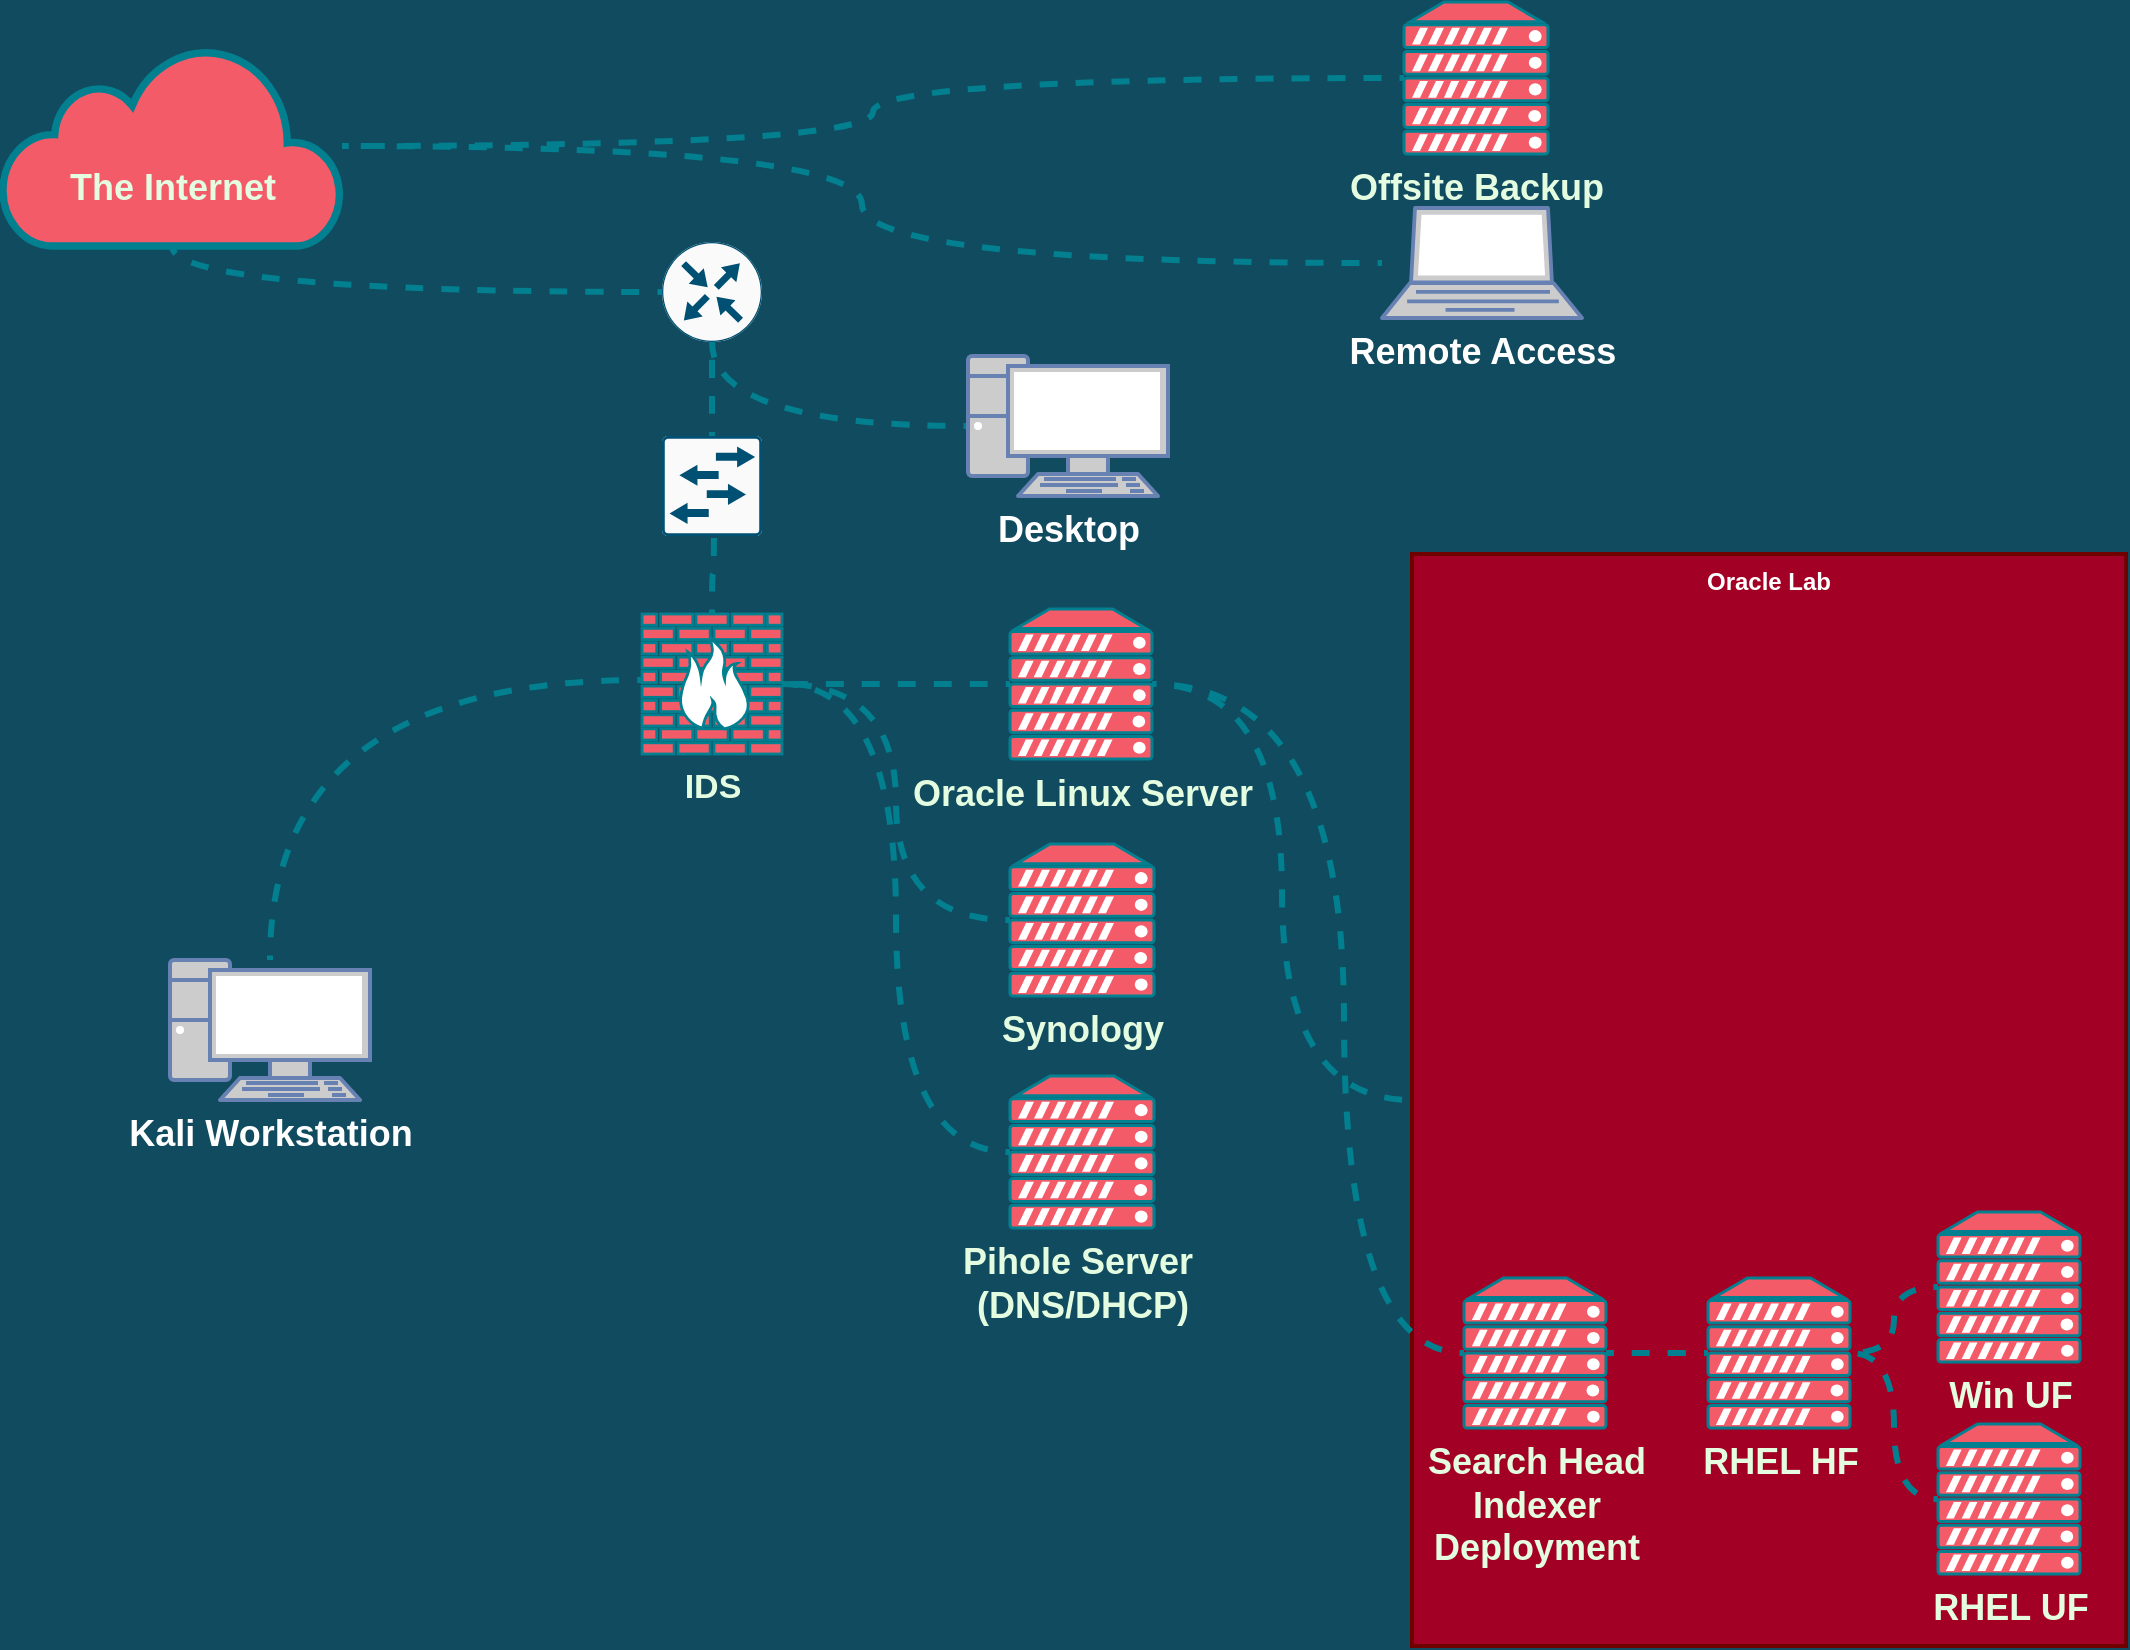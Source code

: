 <mxfile version="27.1.6" pages="2">
  <diagram name="Copy of Official Network Diagram" id="UNX4E4fCW2ydKo8LPBVO">
    <mxGraphModel dx="2066" dy="1103" grid="0" gridSize="10" guides="1" tooltips="1" connect="1" arrows="1" fold="1" page="1" pageScale="1" pageWidth="1100" pageHeight="850" background="#114B5F" math="0" shadow="0">
      <root>
        <mxCell id="yIvrM-6qsToyOGI91k3--0" />
        <mxCell id="yIvrM-6qsToyOGI91k3--1" parent="yIvrM-6qsToyOGI91k3--0" />
        <mxCell id="yIvrM-6qsToyOGI91k3--2" style="edgeStyle=orthogonalEdgeStyle;rounded=1;orthogonalLoop=1;jettySize=auto;html=1;strokeColor=none;strokeWidth=3;labelBackgroundColor=#114B5F;fontColor=#E4FDE1;" parent="yIvrM-6qsToyOGI91k3--1" source="yIvrM-6qsToyOGI91k3--17" edge="1">
          <mxGeometry relative="1" as="geometry">
            <mxPoint x="137" y="171" as="sourcePoint" />
            <mxPoint x="651" y="307" as="targetPoint" />
          </mxGeometry>
        </mxCell>
        <mxCell id="yIvrM-6qsToyOGI91k3--3" value="" style="edgeStyle=orthogonalEdgeStyle;rounded=1;orthogonalLoop=1;jettySize=auto;html=1;strokeColor=none;strokeWidth=3;labelBackgroundColor=#114B5F;fontColor=#E4FDE1;" parent="yIvrM-6qsToyOGI91k3--1" target="yIvrM-6qsToyOGI91k3--4" edge="1">
          <mxGeometry relative="1" as="geometry">
            <mxPoint x="137" y="171" as="sourcePoint" />
            <mxPoint x="651" y="307" as="targetPoint" />
          </mxGeometry>
        </mxCell>
        <mxCell id="yIvrM-6qsToyOGI91k3--4" value="&lt;h2&gt;&lt;b&gt;&lt;br&gt;&lt;br&gt;The Internet&lt;/b&gt;&lt;/h2&gt;" style="html=1;outlineConnect=0;fillColor=#F45B69;strokeColor=#028090;gradientDirection=north;strokeWidth=2;shape=mxgraph.networks.cloud;fontColor=#E4FDE1;" parent="yIvrM-6qsToyOGI91k3--1" vertex="1">
          <mxGeometry x="26" y="39" width="170" height="100" as="geometry" />
        </mxCell>
        <mxCell id="yIvrM-6qsToyOGI91k3--5" style="edgeStyle=orthogonalEdgeStyle;shape=connector;curved=1;rounded=1;comic=0;orthogonalLoop=1;jettySize=auto;html=1;dashed=1;strokeColor=#028090;strokeWidth=3;align=center;verticalAlign=middle;fontFamily=Helvetica;fontSize=11;fontColor=#E4FDE1;labelBackgroundColor=#114B5F;endArrow=none;endFill=0;flowAnimation=1;fillColor=#F45B69;" parent="yIvrM-6qsToyOGI91k3--1" source="yIvrM-6qsToyOGI91k3--6" target="yIvrM-6qsToyOGI91k3--4" edge="1">
          <mxGeometry relative="1" as="geometry" />
        </mxCell>
        <mxCell id="yIvrM-6qsToyOGI91k3--6" value="&lt;font color=&quot;#ffffff&quot; style=&quot;font-size: 18px;&quot;&gt;&lt;b&gt;Remote Access&lt;/b&gt;&lt;/font&gt;" style="fontColor=#0066CC;verticalAlign=top;verticalLabelPosition=bottom;labelPosition=center;align=center;html=1;outlineConnect=0;fillColor=#CCCCCC;strokeColor=#6881B3;gradientColor=none;gradientDirection=north;strokeWidth=2;shape=mxgraph.networks.laptop;fontFamily=Helvetica;fontSize=11;" parent="yIvrM-6qsToyOGI91k3--1" vertex="1">
          <mxGeometry x="716" y="120" width="100" height="55" as="geometry" />
        </mxCell>
        <mxCell id="yIvrM-6qsToyOGI91k3--7" style="edgeStyle=orthogonalEdgeStyle;shape=connector;curved=1;rounded=1;comic=0;orthogonalLoop=1;jettySize=auto;html=1;dashed=1;strokeColor=#028090;strokeWidth=3;align=center;verticalAlign=middle;fontFamily=Helvetica;fontSize=11;fontColor=#E4FDE1;labelBackgroundColor=#114B5F;endArrow=none;endFill=0;flowAnimation=1;fillColor=#F45B69;" parent="yIvrM-6qsToyOGI91k3--1" source="yIvrM-6qsToyOGI91k3--34" target="yIvrM-6qsToyOGI91k3--11" edge="1">
          <mxGeometry relative="1" as="geometry" />
        </mxCell>
        <mxCell id="yIvrM-6qsToyOGI91k3--8" value="&lt;font style=&quot;font-size: 18px&quot;&gt;&lt;b&gt;Synology&lt;/b&gt;&lt;/font&gt;" style="fontColor=#E4FDE1;verticalAlign=top;verticalLabelPosition=bottom;labelPosition=center;align=center;html=1;outlineConnect=0;fillColor=#F45B69;strokeColor=#028090;gradientDirection=north;strokeWidth=2;shape=mxgraph.networks.server;" parent="yIvrM-6qsToyOGI91k3--1" vertex="1">
          <mxGeometry x="530" y="438" width="72" height="76" as="geometry" />
        </mxCell>
        <mxCell id="yIvrM-6qsToyOGI91k3--9" value="&lt;font style=&quot;font-size: 18px&quot;&gt;&lt;b&gt;Pihole Server&amp;nbsp;&lt;br&gt;(DNS/DHCP)&lt;/b&gt;&lt;/font&gt;" style="fontColor=#E4FDE1;verticalAlign=top;verticalLabelPosition=bottom;labelPosition=center;align=center;html=1;outlineConnect=0;fillColor=#F45B69;strokeColor=#028090;gradientDirection=north;strokeWidth=2;shape=mxgraph.networks.server;" parent="yIvrM-6qsToyOGI91k3--1" vertex="1">
          <mxGeometry x="530" y="554" width="72" height="76" as="geometry" />
        </mxCell>
        <mxCell id="yIvrM-6qsToyOGI91k3--10" value="&lt;font style=&quot;font-size: 17px&quot;&gt;&lt;b&gt;IDS&lt;/b&gt;&lt;br&gt;&lt;/font&gt;" style="fontColor=#E4FDE1;verticalAlign=top;verticalLabelPosition=bottom;labelPosition=center;align=center;html=1;outlineConnect=0;fillColor=#F45B69;strokeColor=#028090;gradientDirection=north;strokeWidth=2;shape=mxgraph.networks.firewall;" parent="yIvrM-6qsToyOGI91k3--1" vertex="1">
          <mxGeometry x="346" y="323" width="70" height="70" as="geometry" />
        </mxCell>
        <mxCell id="yIvrM-6qsToyOGI91k3--11" value="" style="sketch=0;points=[[0.5,0,0],[1,0.5,0],[0.5,1,0],[0,0.5,0],[0.145,0.145,0],[0.856,0.145,0],[0.855,0.856,0],[0.145,0.855,0]];verticalLabelPosition=bottom;html=1;verticalAlign=top;aspect=fixed;align=center;pointerEvents=1;shape=mxgraph.cisco19.rect;prIcon=router;fillColor=#FAFAFA;strokeColor=#005073;fontFamily=Helvetica;fontSize=11;fontColor=#E4FDE1;labelBackgroundColor=#114B5F;" parent="yIvrM-6qsToyOGI91k3--1" vertex="1">
          <mxGeometry x="356" y="137" width="50" height="50" as="geometry" />
        </mxCell>
        <mxCell id="yIvrM-6qsToyOGI91k3--12" style="edgeStyle=orthogonalEdgeStyle;shape=connector;curved=1;rounded=1;comic=0;orthogonalLoop=1;jettySize=auto;html=1;entryX=0.5;entryY=1;entryDx=0;entryDy=0;entryPerimeter=0;dashed=1;strokeColor=#028090;strokeWidth=3;align=center;verticalAlign=middle;fontFamily=Helvetica;fontSize=11;fontColor=#E4FDE1;labelBackgroundColor=#114B5F;endArrow=none;endFill=0;flowAnimation=1;fillColor=#F45B69;" parent="yIvrM-6qsToyOGI91k3--1" source="yIvrM-6qsToyOGI91k3--11" target="yIvrM-6qsToyOGI91k3--4" edge="1">
          <mxGeometry relative="1" as="geometry" />
        </mxCell>
        <mxCell id="yIvrM-6qsToyOGI91k3--13" style="edgeStyle=orthogonalEdgeStyle;shape=connector;curved=1;rounded=1;comic=0;orthogonalLoop=1;jettySize=auto;html=1;entryX=0.5;entryY=1;entryDx=0;entryDy=0;entryPerimeter=0;dashed=1;strokeColor=#028090;strokeWidth=3;align=center;verticalAlign=middle;fontFamily=Helvetica;fontSize=11;fontColor=#E4FDE1;labelBackgroundColor=#114B5F;endArrow=none;endFill=0;flowAnimation=1;fillColor=#F45B69;" parent="yIvrM-6qsToyOGI91k3--1" source="yIvrM-6qsToyOGI91k3--32" target="yIvrM-6qsToyOGI91k3--11" edge="1">
          <mxGeometry relative="1" as="geometry" />
        </mxCell>
        <mxCell id="yIvrM-6qsToyOGI91k3--14" value="" style="edgeStyle=orthogonalEdgeStyle;rounded=1;orthogonalLoop=1;jettySize=auto;html=1;strokeColor=none;strokeWidth=3;labelBackgroundColor=#114B5F;fontColor=#E4FDE1;" parent="yIvrM-6qsToyOGI91k3--1" source="yIvrM-6qsToyOGI91k3--34" target="yIvrM-6qsToyOGI91k3--17" edge="1">
          <mxGeometry relative="1" as="geometry">
            <mxPoint x="347" y="85" as="sourcePoint" />
            <mxPoint x="-567" y="303" as="targetPoint" />
          </mxGeometry>
        </mxCell>
        <mxCell id="yIvrM-6qsToyOGI91k3--15" style="edgeStyle=orthogonalEdgeStyle;shape=connector;curved=1;rounded=1;comic=0;orthogonalLoop=1;jettySize=auto;html=1;dashed=1;strokeColor=#028090;strokeWidth=3;align=center;verticalAlign=middle;fontFamily=Helvetica;fontSize=11;fontColor=#E4FDE1;labelBackgroundColor=#114B5F;endArrow=none;endFill=0;flowAnimation=1;fillColor=#F45B69;" parent="yIvrM-6qsToyOGI91k3--1" source="yIvrM-6qsToyOGI91k3--17" target="yIvrM-6qsToyOGI91k3--10" edge="1">
          <mxGeometry relative="1" as="geometry" />
        </mxCell>
        <mxCell id="yIvrM-6qsToyOGI91k3--16" value="" style="edgeStyle=orthogonalEdgeStyle;shape=connector;curved=1;rounded=1;comic=0;orthogonalLoop=1;jettySize=auto;html=1;dashed=1;strokeColor=#028090;strokeWidth=3;align=center;verticalAlign=middle;fontFamily=Helvetica;fontSize=11;fontColor=#E4FDE1;labelBackgroundColor=#114B5F;endArrow=none;endFill=0;flowAnimation=1;fillColor=#F45B69;" parent="yIvrM-6qsToyOGI91k3--1" source="yIvrM-6qsToyOGI91k3--17" target="yIvrM-6qsToyOGI91k3--21" edge="1">
          <mxGeometry relative="1" as="geometry" />
        </mxCell>
        <mxCell id="yIvrM-6qsToyOGI91k3--17" value="&lt;font style=&quot;font-size: 18px&quot;&gt;&lt;b&gt;Oracle Linux Server&lt;/b&gt;&lt;br&gt;&lt;/font&gt;" style="fontColor=#E4FDE1;verticalAlign=top;verticalLabelPosition=bottom;labelPosition=center;align=center;html=1;outlineConnect=0;fillColor=#F45B69;strokeColor=#028090;gradientDirection=north;strokeWidth=2;shape=mxgraph.networks.server;" parent="yIvrM-6qsToyOGI91k3--1" vertex="1">
          <mxGeometry x="530" y="320.5" width="71" height="75" as="geometry" />
        </mxCell>
        <mxCell id="yIvrM-6qsToyOGI91k3--18" style="edgeStyle=orthogonalEdgeStyle;shape=connector;curved=1;rounded=1;comic=0;orthogonalLoop=1;jettySize=auto;html=1;entryX=0.52;entryY=0.82;entryDx=0;entryDy=0;entryPerimeter=0;dashed=1;strokeColor=#028090;strokeWidth=3;align=center;verticalAlign=middle;fontFamily=Helvetica;fontSize=11;fontColor=#E4FDE1;labelBackgroundColor=#114B5F;endArrow=none;endFill=0;flowAnimation=1;fillColor=#F45B69;" parent="yIvrM-6qsToyOGI91k3--1" source="yIvrM-6qsToyOGI91k3--10" target="yIvrM-6qsToyOGI91k3--32" edge="1">
          <mxGeometry relative="1" as="geometry" />
        </mxCell>
        <mxCell id="yIvrM-6qsToyOGI91k3--19" style="edgeStyle=orthogonalEdgeStyle;shape=connector;curved=1;rounded=1;comic=0;orthogonalLoop=1;jettySize=auto;html=1;entryX=1;entryY=0.5;entryDx=0;entryDy=0;entryPerimeter=0;dashed=1;strokeColor=#028090;strokeWidth=3;align=center;verticalAlign=middle;fontFamily=Helvetica;fontSize=11;fontColor=#E4FDE1;labelBackgroundColor=#114B5F;endArrow=none;endFill=0;flowAnimation=1;fillColor=#F45B69;" parent="yIvrM-6qsToyOGI91k3--1" source="yIvrM-6qsToyOGI91k3--8" target="yIvrM-6qsToyOGI91k3--10" edge="1">
          <mxGeometry relative="1" as="geometry" />
        </mxCell>
        <mxCell id="yIvrM-6qsToyOGI91k3--21" value="&lt;b&gt;Oracle Lab&lt;/b&gt;" style="whiteSpace=wrap;html=1;verticalAlign=top;gradientDirection=north;strokeWidth=2;fillColor=#a20025;fontColor=#ffffff;strokeColor=#6F0000;" parent="yIvrM-6qsToyOGI91k3--1" vertex="1">
          <mxGeometry x="731" y="293" width="357" height="546" as="geometry" />
        </mxCell>
        <mxCell id="yIvrM-6qsToyOGI91k3--20" style="edgeStyle=orthogonalEdgeStyle;shape=connector;curved=1;rounded=1;comic=0;orthogonalLoop=1;jettySize=auto;html=1;entryX=1;entryY=0.5;entryDx=0;entryDy=0;entryPerimeter=0;dashed=1;strokeColor=#028090;strokeWidth=3;align=center;verticalAlign=middle;fontFamily=Helvetica;fontSize=11;fontColor=#E4FDE1;labelBackgroundColor=#114B5F;endArrow=none;endFill=0;flowAnimation=1;fillColor=#F45B69;" parent="yIvrM-6qsToyOGI91k3--1" source="yIvrM-6qsToyOGI91k3--9" target="yIvrM-6qsToyOGI91k3--10" edge="1">
          <mxGeometry relative="1" as="geometry" />
        </mxCell>
        <mxCell id="yIvrM-6qsToyOGI91k3--22" style="edgeStyle=orthogonalEdgeStyle;shape=connector;curved=1;rounded=1;comic=0;orthogonalLoop=1;jettySize=auto;html=1;dashed=1;strokeColor=#028090;strokeWidth=3;align=center;verticalAlign=middle;fontFamily=Helvetica;fontSize=11;fontColor=#E4FDE1;labelBackgroundColor=#114B5F;endArrow=none;endFill=0;flowAnimation=1;fillColor=#F45B69;" parent="yIvrM-6qsToyOGI91k3--1" source="yIvrM-6qsToyOGI91k3--23" target="yIvrM-6qsToyOGI91k3--17" edge="1">
          <mxGeometry relative="1" as="geometry">
            <Array as="points">
              <mxPoint x="697" y="693" />
              <mxPoint x="697" y="358" />
            </Array>
          </mxGeometry>
        </mxCell>
        <mxCell id="yIvrM-6qsToyOGI91k3--23" value="&lt;span style=&quot;font-size: 18px;&quot;&gt;&lt;b&gt;Search Head&lt;br&gt;Indexer&lt;br&gt;Deployment&lt;/b&gt;&lt;/span&gt;" style="fontColor=#E4FDE1;verticalAlign=top;verticalLabelPosition=bottom;labelPosition=center;align=center;html=1;outlineConnect=0;fillColor=#F45B69;strokeColor=#028090;gradientDirection=north;strokeWidth=2;shape=mxgraph.networks.server;" parent="yIvrM-6qsToyOGI91k3--1" vertex="1">
          <mxGeometry x="757" y="655" width="71" height="75" as="geometry" />
        </mxCell>
        <mxCell id="yIvrM-6qsToyOGI91k3--24" style="edgeStyle=orthogonalEdgeStyle;shape=connector;curved=1;rounded=1;comic=0;orthogonalLoop=1;jettySize=auto;html=1;dashed=1;strokeColor=#028090;strokeWidth=3;align=center;verticalAlign=middle;fontFamily=Helvetica;fontSize=11;fontColor=#E4FDE1;labelBackgroundColor=#114B5F;endArrow=none;endFill=0;flowAnimation=1;fillColor=#F45B69;" parent="yIvrM-6qsToyOGI91k3--1" source="yIvrM-6qsToyOGI91k3--25" target="yIvrM-6qsToyOGI91k3--27" edge="1">
          <mxGeometry relative="1" as="geometry" />
        </mxCell>
        <mxCell id="yIvrM-6qsToyOGI91k3--25" value="&lt;span style=&quot;font-size: 18px;&quot;&gt;&lt;b&gt;RHEL UF&lt;/b&gt;&lt;/span&gt;" style="fontColor=#E4FDE1;verticalAlign=top;verticalLabelPosition=bottom;labelPosition=center;align=center;html=1;outlineConnect=0;fillColor=#F45B69;strokeColor=#028090;gradientDirection=north;strokeWidth=2;shape=mxgraph.networks.server;" parent="yIvrM-6qsToyOGI91k3--1" vertex="1">
          <mxGeometry x="994" y="728" width="71" height="75" as="geometry" />
        </mxCell>
        <mxCell id="yIvrM-6qsToyOGI91k3--26" style="edgeStyle=orthogonalEdgeStyle;shape=connector;curved=1;rounded=1;comic=0;orthogonalLoop=1;jettySize=auto;html=1;dashed=1;strokeColor=#028090;strokeWidth=3;align=center;verticalAlign=middle;fontFamily=Helvetica;fontSize=11;fontColor=#E4FDE1;labelBackgroundColor=#114B5F;endArrow=none;endFill=0;flowAnimation=1;fillColor=#F45B69;" parent="yIvrM-6qsToyOGI91k3--1" source="yIvrM-6qsToyOGI91k3--27" target="yIvrM-6qsToyOGI91k3--23" edge="1">
          <mxGeometry relative="1" as="geometry" />
        </mxCell>
        <mxCell id="yIvrM-6qsToyOGI91k3--27" value="&lt;span style=&quot;font-size: 18px;&quot;&gt;&lt;b&gt;RHEL HF&lt;/b&gt;&lt;/span&gt;" style="fontColor=#E4FDE1;verticalAlign=top;verticalLabelPosition=bottom;labelPosition=center;align=center;html=1;outlineConnect=0;fillColor=#F45B69;strokeColor=#028090;gradientDirection=north;strokeWidth=2;shape=mxgraph.networks.server;" parent="yIvrM-6qsToyOGI91k3--1" vertex="1">
          <mxGeometry x="879" y="655" width="71" height="75" as="geometry" />
        </mxCell>
        <mxCell id="yIvrM-6qsToyOGI91k3--28" style="edgeStyle=orthogonalEdgeStyle;shape=connector;curved=1;rounded=1;comic=0;orthogonalLoop=1;jettySize=auto;html=1;dashed=1;strokeColor=#028090;strokeWidth=3;align=center;verticalAlign=middle;fontFamily=Helvetica;fontSize=11;fontColor=#E4FDE1;labelBackgroundColor=#114B5F;endArrow=none;endFill=0;flowAnimation=1;fillColor=#F45B69;" parent="yIvrM-6qsToyOGI91k3--1" source="yIvrM-6qsToyOGI91k3--29" target="yIvrM-6qsToyOGI91k3--27" edge="1">
          <mxGeometry relative="1" as="geometry" />
        </mxCell>
        <mxCell id="yIvrM-6qsToyOGI91k3--29" value="&lt;span style=&quot;font-size: 18px;&quot;&gt;&lt;b&gt;Win UF&lt;/b&gt;&lt;/span&gt;" style="fontColor=#E4FDE1;verticalAlign=top;verticalLabelPosition=bottom;labelPosition=center;align=center;html=1;outlineConnect=0;fillColor=#F45B69;strokeColor=#028090;gradientDirection=north;strokeWidth=2;shape=mxgraph.networks.server;" parent="yIvrM-6qsToyOGI91k3--1" vertex="1">
          <mxGeometry x="994" y="622" width="71" height="75" as="geometry" />
        </mxCell>
        <mxCell id="yIvrM-6qsToyOGI91k3--30" style="edgeStyle=orthogonalEdgeStyle;shape=connector;curved=1;rounded=1;comic=0;orthogonalLoop=1;jettySize=auto;html=1;dashed=1;strokeColor=#028090;strokeWidth=3;align=center;verticalAlign=middle;fontFamily=Helvetica;fontSize=11;fontColor=#E4FDE1;labelBackgroundColor=#114B5F;endArrow=none;endFill=0;flowAnimation=1;fillColor=#F45B69;" parent="yIvrM-6qsToyOGI91k3--1" source="yIvrM-6qsToyOGI91k3--31" target="yIvrM-6qsToyOGI91k3--10" edge="1">
          <mxGeometry relative="1" as="geometry">
            <Array as="points">
              <mxPoint x="160" y="356" />
            </Array>
          </mxGeometry>
        </mxCell>
        <mxCell id="yIvrM-6qsToyOGI91k3--31" value="&lt;font color=&quot;#ffffff&quot; style=&quot;font-size: 18px;&quot;&gt;&lt;b&gt;Kali Workstation&lt;/b&gt;&lt;/font&gt;" style="fontColor=#0066CC;verticalAlign=top;verticalLabelPosition=bottom;labelPosition=center;align=center;html=1;outlineConnect=0;fillColor=#CCCCCC;strokeColor=#6881B3;gradientColor=none;gradientDirection=north;strokeWidth=2;shape=mxgraph.networks.pc;fontFamily=Helvetica;fontSize=11;" parent="yIvrM-6qsToyOGI91k3--1" vertex="1">
          <mxGeometry x="110" y="496" width="100" height="70" as="geometry" />
        </mxCell>
        <mxCell id="yIvrM-6qsToyOGI91k3--32" value="" style="sketch=0;points=[[0.015,0.015,0],[0.985,0.015,0],[0.985,0.985,0],[0.015,0.985,0],[0.25,0,0],[0.5,0,0],[0.75,0,0],[1,0.25,0],[1,0.5,0],[1,0.75,0],[0.75,1,0],[0.5,1,0],[0.25,1,0],[0,0.75,0],[0,0.5,0],[0,0.25,0]];verticalLabelPosition=bottom;html=1;verticalAlign=top;aspect=fixed;align=center;pointerEvents=1;shape=mxgraph.cisco19.rect;prIcon=l2_switch;fillColor=#FAFAFA;strokeColor=#005073;fontFamily=Helvetica;fontSize=11;fontColor=#E4FDE1;labelBackgroundColor=#114B5F;" parent="yIvrM-6qsToyOGI91k3--1" vertex="1">
          <mxGeometry x="356" y="234" width="50" height="50" as="geometry" />
        </mxCell>
        <mxCell id="yIvrM-6qsToyOGI91k3--33" value="" style="edgeStyle=orthogonalEdgeStyle;rounded=1;orthogonalLoop=1;jettySize=auto;html=1;strokeColor=none;strokeWidth=3;labelBackgroundColor=#114B5F;fontColor=#E4FDE1;" parent="yIvrM-6qsToyOGI91k3--1" source="yIvrM-6qsToyOGI91k3--4" target="yIvrM-6qsToyOGI91k3--34" edge="1">
          <mxGeometry relative="1" as="geometry">
            <mxPoint x="196" y="89" as="sourcePoint" />
            <mxPoint x="566" y="321" as="targetPoint" />
          </mxGeometry>
        </mxCell>
        <mxCell id="yIvrM-6qsToyOGI91k3--34" value="&lt;font color=&quot;#ffffff&quot; style=&quot;font-size: 18px;&quot;&gt;&lt;b&gt;Desktop&lt;/b&gt;&lt;/font&gt;" style="fontColor=#0066CC;verticalAlign=top;verticalLabelPosition=bottom;labelPosition=center;align=center;html=1;outlineConnect=0;fillColor=#CCCCCC;strokeColor=#6881B3;gradientColor=none;gradientDirection=north;strokeWidth=2;shape=mxgraph.networks.pc;fontFamily=Helvetica;fontSize=11;" parent="yIvrM-6qsToyOGI91k3--1" vertex="1">
          <mxGeometry x="509" y="194" width="100" height="70" as="geometry" />
        </mxCell>
        <mxCell id="yIvrM-6qsToyOGI91k3--35" style="edgeStyle=orthogonalEdgeStyle;shape=connector;curved=1;rounded=1;comic=0;orthogonalLoop=1;jettySize=auto;html=1;dashed=1;strokeColor=#028090;strokeWidth=3;align=center;verticalAlign=middle;fontFamily=Helvetica;fontSize=11;fontColor=#E4FDE1;labelBackgroundColor=#114B5F;endArrow=none;endFill=0;flowAnimation=1;fillColor=#F45B69;" parent="yIvrM-6qsToyOGI91k3--1" source="yIvrM-6qsToyOGI91k3--36" target="yIvrM-6qsToyOGI91k3--4" edge="1">
          <mxGeometry relative="1" as="geometry" />
        </mxCell>
        <mxCell id="yIvrM-6qsToyOGI91k3--36" value="&lt;font style=&quot;font-size: 18px&quot;&gt;&lt;b&gt;Offsite Backup&lt;/b&gt;&lt;/font&gt;" style="fontColor=#E4FDE1;verticalAlign=top;verticalLabelPosition=bottom;labelPosition=center;align=center;html=1;outlineConnect=0;fillColor=#F45B69;strokeColor=#028090;gradientDirection=north;strokeWidth=2;shape=mxgraph.networks.server;" parent="yIvrM-6qsToyOGI91k3--1" vertex="1">
          <mxGeometry x="727" y="17" width="72" height="76" as="geometry" />
        </mxCell>
      </root>
    </mxGraphModel>
  </diagram>
  <diagram name="Official Network Diagram" id="gIwTFQI_hDML6QZpJXmc">
    <mxGraphModel dx="2066" dy="1103" grid="0" gridSize="10" guides="1" tooltips="1" connect="1" arrows="1" fold="1" page="1" pageScale="1" pageWidth="1100" pageHeight="850" background="#114B5F" math="0" shadow="0">
      <root>
        <mxCell id="bsA9Hl5CgN-Nqjs3HiM6-0" />
        <mxCell id="bsA9Hl5CgN-Nqjs3HiM6-1" parent="bsA9Hl5CgN-Nqjs3HiM6-0" />
        <mxCell id="bsA9Hl5CgN-Nqjs3HiM6-2" style="edgeStyle=orthogonalEdgeStyle;rounded=1;orthogonalLoop=1;jettySize=auto;html=1;strokeColor=none;strokeWidth=3;labelBackgroundColor=#114B5F;fontColor=#E4FDE1;" edge="1" parent="bsA9Hl5CgN-Nqjs3HiM6-1" source="bsA9Hl5CgN-Nqjs3HiM6-17">
          <mxGeometry relative="1" as="geometry">
            <mxPoint x="137" y="171" as="sourcePoint" />
            <mxPoint x="651" y="307" as="targetPoint" />
          </mxGeometry>
        </mxCell>
        <mxCell id="bsA9Hl5CgN-Nqjs3HiM6-3" value="" style="edgeStyle=orthogonalEdgeStyle;rounded=1;orthogonalLoop=1;jettySize=auto;html=1;strokeColor=none;strokeWidth=3;labelBackgroundColor=#114B5F;fontColor=#E4FDE1;" edge="1" parent="bsA9Hl5CgN-Nqjs3HiM6-1" target="bsA9Hl5CgN-Nqjs3HiM6-4">
          <mxGeometry relative="1" as="geometry">
            <mxPoint x="137" y="171" as="sourcePoint" />
            <mxPoint x="651" y="307" as="targetPoint" />
          </mxGeometry>
        </mxCell>
        <mxCell id="bsA9Hl5CgN-Nqjs3HiM6-4" value="&lt;h2&gt;&lt;b&gt;&lt;br&gt;&lt;br&gt;The Internet&lt;/b&gt;&lt;/h2&gt;" style="html=1;outlineConnect=0;fillColor=#F45B69;strokeColor=#028090;gradientDirection=north;strokeWidth=2;shape=mxgraph.networks.cloud;fontColor=#E4FDE1;" vertex="1" parent="bsA9Hl5CgN-Nqjs3HiM6-1">
          <mxGeometry x="26" y="39" width="170" height="100" as="geometry" />
        </mxCell>
        <mxCell id="bsA9Hl5CgN-Nqjs3HiM6-5" style="edgeStyle=orthogonalEdgeStyle;shape=connector;curved=1;rounded=1;comic=0;orthogonalLoop=1;jettySize=auto;html=1;dashed=1;strokeColor=#028090;strokeWidth=3;align=center;verticalAlign=middle;fontFamily=Helvetica;fontSize=11;fontColor=#E4FDE1;labelBackgroundColor=#114B5F;endArrow=none;endFill=0;flowAnimation=1;fillColor=#F45B69;" edge="1" parent="bsA9Hl5CgN-Nqjs3HiM6-1" source="bsA9Hl5CgN-Nqjs3HiM6-6" target="bsA9Hl5CgN-Nqjs3HiM6-4">
          <mxGeometry relative="1" as="geometry" />
        </mxCell>
        <mxCell id="bsA9Hl5CgN-Nqjs3HiM6-6" value="&lt;font color=&quot;#ffffff&quot; style=&quot;font-size: 18px;&quot;&gt;&lt;b&gt;Remote Access&lt;/b&gt;&lt;/font&gt;" style="fontColor=#0066CC;verticalAlign=top;verticalLabelPosition=bottom;labelPosition=center;align=center;html=1;outlineConnect=0;fillColor=#CCCCCC;strokeColor=#6881B3;gradientColor=none;gradientDirection=north;strokeWidth=2;shape=mxgraph.networks.laptop;fontFamily=Helvetica;fontSize=11;" vertex="1" parent="bsA9Hl5CgN-Nqjs3HiM6-1">
          <mxGeometry x="716" y="120" width="100" height="55" as="geometry" />
        </mxCell>
        <mxCell id="bsA9Hl5CgN-Nqjs3HiM6-7" style="edgeStyle=orthogonalEdgeStyle;shape=connector;curved=1;rounded=1;comic=0;orthogonalLoop=1;jettySize=auto;html=1;dashed=1;strokeColor=#028090;strokeWidth=3;align=center;verticalAlign=middle;fontFamily=Helvetica;fontSize=11;fontColor=#E4FDE1;labelBackgroundColor=#114B5F;endArrow=none;endFill=0;flowAnimation=1;fillColor=#F45B69;" edge="1" parent="bsA9Hl5CgN-Nqjs3HiM6-1" source="bsA9Hl5CgN-Nqjs3HiM6-34" target="bsA9Hl5CgN-Nqjs3HiM6-11">
          <mxGeometry relative="1" as="geometry" />
        </mxCell>
        <mxCell id="bsA9Hl5CgN-Nqjs3HiM6-8" value="&lt;font style=&quot;font-size: 18px&quot;&gt;&lt;b&gt;Synology&lt;/b&gt;&lt;/font&gt;" style="fontColor=#E4FDE1;verticalAlign=top;verticalLabelPosition=bottom;labelPosition=center;align=center;html=1;outlineConnect=0;fillColor=#F45B69;strokeColor=#028090;gradientDirection=north;strokeWidth=2;shape=mxgraph.networks.server;" vertex="1" parent="bsA9Hl5CgN-Nqjs3HiM6-1">
          <mxGeometry x="530" y="438" width="72" height="76" as="geometry" />
        </mxCell>
        <mxCell id="bsA9Hl5CgN-Nqjs3HiM6-9" value="&lt;font style=&quot;font-size: 18px&quot;&gt;&lt;b&gt;Pihole Server&amp;nbsp;&lt;br&gt;(DNS/DHCP)&lt;/b&gt;&lt;/font&gt;" style="fontColor=#E4FDE1;verticalAlign=top;verticalLabelPosition=bottom;labelPosition=center;align=center;html=1;outlineConnect=0;fillColor=#F45B69;strokeColor=#028090;gradientDirection=north;strokeWidth=2;shape=mxgraph.networks.server;" vertex="1" parent="bsA9Hl5CgN-Nqjs3HiM6-1">
          <mxGeometry x="530" y="554" width="72" height="76" as="geometry" />
        </mxCell>
        <mxCell id="bsA9Hl5CgN-Nqjs3HiM6-10" value="&lt;font style=&quot;font-size: 17px&quot;&gt;&lt;b&gt;IDS&lt;/b&gt;&lt;br&gt;&lt;/font&gt;" style="fontColor=#E4FDE1;verticalAlign=top;verticalLabelPosition=bottom;labelPosition=center;align=center;html=1;outlineConnect=0;fillColor=#F45B69;strokeColor=#028090;gradientDirection=north;strokeWidth=2;shape=mxgraph.networks.firewall;" vertex="1" parent="bsA9Hl5CgN-Nqjs3HiM6-1">
          <mxGeometry x="346" y="323" width="70" height="70" as="geometry" />
        </mxCell>
        <mxCell id="bsA9Hl5CgN-Nqjs3HiM6-11" value="" style="sketch=0;points=[[0.5,0,0],[1,0.5,0],[0.5,1,0],[0,0.5,0],[0.145,0.145,0],[0.856,0.145,0],[0.855,0.856,0],[0.145,0.855,0]];verticalLabelPosition=bottom;html=1;verticalAlign=top;aspect=fixed;align=center;pointerEvents=1;shape=mxgraph.cisco19.rect;prIcon=router;fillColor=#FAFAFA;strokeColor=#005073;fontFamily=Helvetica;fontSize=11;fontColor=#E4FDE1;labelBackgroundColor=#114B5F;" vertex="1" parent="bsA9Hl5CgN-Nqjs3HiM6-1">
          <mxGeometry x="356" y="137" width="50" height="50" as="geometry" />
        </mxCell>
        <mxCell id="bsA9Hl5CgN-Nqjs3HiM6-12" style="edgeStyle=orthogonalEdgeStyle;shape=connector;curved=1;rounded=1;comic=0;orthogonalLoop=1;jettySize=auto;html=1;entryX=0.5;entryY=1;entryDx=0;entryDy=0;entryPerimeter=0;dashed=1;strokeColor=#028090;strokeWidth=3;align=center;verticalAlign=middle;fontFamily=Helvetica;fontSize=11;fontColor=#E4FDE1;labelBackgroundColor=#114B5F;endArrow=none;endFill=0;flowAnimation=1;fillColor=#F45B69;" edge="1" parent="bsA9Hl5CgN-Nqjs3HiM6-1" source="bsA9Hl5CgN-Nqjs3HiM6-11" target="bsA9Hl5CgN-Nqjs3HiM6-4">
          <mxGeometry relative="1" as="geometry" />
        </mxCell>
        <mxCell id="bsA9Hl5CgN-Nqjs3HiM6-13" style="edgeStyle=orthogonalEdgeStyle;shape=connector;curved=1;rounded=1;comic=0;orthogonalLoop=1;jettySize=auto;html=1;entryX=0.5;entryY=1;entryDx=0;entryDy=0;entryPerimeter=0;dashed=1;strokeColor=#028090;strokeWidth=3;align=center;verticalAlign=middle;fontFamily=Helvetica;fontSize=11;fontColor=#E4FDE1;labelBackgroundColor=#114B5F;endArrow=none;endFill=0;flowAnimation=1;fillColor=#F45B69;" edge="1" parent="bsA9Hl5CgN-Nqjs3HiM6-1" source="bsA9Hl5CgN-Nqjs3HiM6-32" target="bsA9Hl5CgN-Nqjs3HiM6-11">
          <mxGeometry relative="1" as="geometry" />
        </mxCell>
        <mxCell id="bsA9Hl5CgN-Nqjs3HiM6-14" value="" style="edgeStyle=orthogonalEdgeStyle;rounded=1;orthogonalLoop=1;jettySize=auto;html=1;strokeColor=none;strokeWidth=3;labelBackgroundColor=#114B5F;fontColor=#E4FDE1;" edge="1" parent="bsA9Hl5CgN-Nqjs3HiM6-1" source="bsA9Hl5CgN-Nqjs3HiM6-34" target="bsA9Hl5CgN-Nqjs3HiM6-17">
          <mxGeometry relative="1" as="geometry">
            <mxPoint x="347" y="85" as="sourcePoint" />
            <mxPoint x="-567" y="303" as="targetPoint" />
          </mxGeometry>
        </mxCell>
        <mxCell id="bsA9Hl5CgN-Nqjs3HiM6-15" style="edgeStyle=orthogonalEdgeStyle;shape=connector;curved=1;rounded=1;comic=0;orthogonalLoop=1;jettySize=auto;html=1;dashed=1;strokeColor=#028090;strokeWidth=3;align=center;verticalAlign=middle;fontFamily=Helvetica;fontSize=11;fontColor=#E4FDE1;labelBackgroundColor=#114B5F;endArrow=none;endFill=0;flowAnimation=1;fillColor=#F45B69;" edge="1" parent="bsA9Hl5CgN-Nqjs3HiM6-1" source="bsA9Hl5CgN-Nqjs3HiM6-17" target="bsA9Hl5CgN-Nqjs3HiM6-10">
          <mxGeometry relative="1" as="geometry" />
        </mxCell>
        <mxCell id="bsA9Hl5CgN-Nqjs3HiM6-16" value="" style="edgeStyle=orthogonalEdgeStyle;shape=connector;curved=1;rounded=1;comic=0;orthogonalLoop=1;jettySize=auto;html=1;dashed=1;strokeColor=#028090;strokeWidth=3;align=center;verticalAlign=middle;fontFamily=Helvetica;fontSize=11;fontColor=#E4FDE1;labelBackgroundColor=#114B5F;endArrow=none;endFill=0;flowAnimation=1;fillColor=#F45B69;" edge="1" parent="bsA9Hl5CgN-Nqjs3HiM6-1" source="bsA9Hl5CgN-Nqjs3HiM6-17" target="bsA9Hl5CgN-Nqjs3HiM6-20">
          <mxGeometry relative="1" as="geometry" />
        </mxCell>
        <mxCell id="bsA9Hl5CgN-Nqjs3HiM6-17" value="&lt;font style=&quot;font-size: 18px&quot;&gt;&lt;b&gt;Oracle Linux Server&lt;/b&gt;&lt;br&gt;&lt;/font&gt;" style="fontColor=#E4FDE1;verticalAlign=top;verticalLabelPosition=bottom;labelPosition=center;align=center;html=1;outlineConnect=0;fillColor=#F45B69;strokeColor=#028090;gradientDirection=north;strokeWidth=2;shape=mxgraph.networks.server;" vertex="1" parent="bsA9Hl5CgN-Nqjs3HiM6-1">
          <mxGeometry x="530" y="320.5" width="71" height="75" as="geometry" />
        </mxCell>
        <mxCell id="bsA9Hl5CgN-Nqjs3HiM6-18" style="edgeStyle=orthogonalEdgeStyle;shape=connector;curved=1;rounded=1;comic=0;orthogonalLoop=1;jettySize=auto;html=1;entryX=0.52;entryY=0.82;entryDx=0;entryDy=0;entryPerimeter=0;dashed=1;strokeColor=#028090;strokeWidth=3;align=center;verticalAlign=middle;fontFamily=Helvetica;fontSize=11;fontColor=#E4FDE1;labelBackgroundColor=#114B5F;endArrow=none;endFill=0;flowAnimation=1;fillColor=#F45B69;" edge="1" parent="bsA9Hl5CgN-Nqjs3HiM6-1" source="bsA9Hl5CgN-Nqjs3HiM6-10" target="bsA9Hl5CgN-Nqjs3HiM6-32">
          <mxGeometry relative="1" as="geometry" />
        </mxCell>
        <mxCell id="bsA9Hl5CgN-Nqjs3HiM6-19" style="edgeStyle=orthogonalEdgeStyle;shape=connector;curved=1;rounded=1;comic=0;orthogonalLoop=1;jettySize=auto;html=1;entryX=1;entryY=0.5;entryDx=0;entryDy=0;entryPerimeter=0;dashed=1;strokeColor=#028090;strokeWidth=3;align=center;verticalAlign=middle;fontFamily=Helvetica;fontSize=11;fontColor=#E4FDE1;labelBackgroundColor=#114B5F;endArrow=none;endFill=0;flowAnimation=1;fillColor=#F45B69;" edge="1" parent="bsA9Hl5CgN-Nqjs3HiM6-1" source="bsA9Hl5CgN-Nqjs3HiM6-8" target="bsA9Hl5CgN-Nqjs3HiM6-10">
          <mxGeometry relative="1" as="geometry" />
        </mxCell>
        <mxCell id="bsA9Hl5CgN-Nqjs3HiM6-20" value="&lt;b&gt;Oracle Lab&lt;/b&gt;" style="whiteSpace=wrap;html=1;verticalAlign=top;gradientDirection=north;strokeWidth=2;fillColor=#a20025;fontColor=#ffffff;strokeColor=#6F0000;" vertex="1" parent="bsA9Hl5CgN-Nqjs3HiM6-1">
          <mxGeometry x="731" y="293" width="357" height="546" as="geometry" />
        </mxCell>
        <mxCell id="bsA9Hl5CgN-Nqjs3HiM6-21" style="edgeStyle=orthogonalEdgeStyle;shape=connector;curved=1;rounded=1;comic=0;orthogonalLoop=1;jettySize=auto;html=1;entryX=1;entryY=0.5;entryDx=0;entryDy=0;entryPerimeter=0;dashed=1;strokeColor=#028090;strokeWidth=3;align=center;verticalAlign=middle;fontFamily=Helvetica;fontSize=11;fontColor=#E4FDE1;labelBackgroundColor=#114B5F;endArrow=none;endFill=0;flowAnimation=1;fillColor=#F45B69;" edge="1" parent="bsA9Hl5CgN-Nqjs3HiM6-1" source="bsA9Hl5CgN-Nqjs3HiM6-9" target="bsA9Hl5CgN-Nqjs3HiM6-10">
          <mxGeometry relative="1" as="geometry" />
        </mxCell>
        <mxCell id="bsA9Hl5CgN-Nqjs3HiM6-22" style="edgeStyle=orthogonalEdgeStyle;shape=connector;curved=1;rounded=1;comic=0;orthogonalLoop=1;jettySize=auto;html=1;dashed=1;strokeColor=#028090;strokeWidth=3;align=center;verticalAlign=middle;fontFamily=Helvetica;fontSize=11;fontColor=#E4FDE1;labelBackgroundColor=#114B5F;endArrow=none;endFill=0;flowAnimation=1;fillColor=#F45B69;" edge="1" parent="bsA9Hl5CgN-Nqjs3HiM6-1" source="bsA9Hl5CgN-Nqjs3HiM6-23" target="bsA9Hl5CgN-Nqjs3HiM6-17">
          <mxGeometry relative="1" as="geometry">
            <Array as="points">
              <mxPoint x="697" y="693" />
              <mxPoint x="697" y="358" />
            </Array>
          </mxGeometry>
        </mxCell>
        <mxCell id="bsA9Hl5CgN-Nqjs3HiM6-23" value="&lt;span style=&quot;font-size: 18px;&quot;&gt;&lt;b&gt;Search Head&lt;br&gt;Indexer&lt;br&gt;Deployment&lt;/b&gt;&lt;/span&gt;" style="fontColor=#E4FDE1;verticalAlign=top;verticalLabelPosition=bottom;labelPosition=center;align=center;html=1;outlineConnect=0;fillColor=#F45B69;strokeColor=#028090;gradientDirection=north;strokeWidth=2;shape=mxgraph.networks.server;" vertex="1" parent="bsA9Hl5CgN-Nqjs3HiM6-1">
          <mxGeometry x="757" y="655" width="71" height="75" as="geometry" />
        </mxCell>
        <mxCell id="bsA9Hl5CgN-Nqjs3HiM6-24" style="edgeStyle=orthogonalEdgeStyle;shape=connector;curved=1;rounded=1;comic=0;orthogonalLoop=1;jettySize=auto;html=1;dashed=1;strokeColor=#028090;strokeWidth=3;align=center;verticalAlign=middle;fontFamily=Helvetica;fontSize=11;fontColor=#E4FDE1;labelBackgroundColor=#114B5F;endArrow=none;endFill=0;flowAnimation=1;fillColor=#F45B69;" edge="1" parent="bsA9Hl5CgN-Nqjs3HiM6-1" source="bsA9Hl5CgN-Nqjs3HiM6-25" target="bsA9Hl5CgN-Nqjs3HiM6-27">
          <mxGeometry relative="1" as="geometry" />
        </mxCell>
        <mxCell id="bsA9Hl5CgN-Nqjs3HiM6-25" value="&lt;span style=&quot;font-size: 18px;&quot;&gt;&lt;b&gt;RHEL UF&lt;/b&gt;&lt;/span&gt;" style="fontColor=#E4FDE1;verticalAlign=top;verticalLabelPosition=bottom;labelPosition=center;align=center;html=1;outlineConnect=0;fillColor=#F45B69;strokeColor=#028090;gradientDirection=north;strokeWidth=2;shape=mxgraph.networks.server;" vertex="1" parent="bsA9Hl5CgN-Nqjs3HiM6-1">
          <mxGeometry x="994" y="728" width="71" height="75" as="geometry" />
        </mxCell>
        <mxCell id="bsA9Hl5CgN-Nqjs3HiM6-26" style="edgeStyle=orthogonalEdgeStyle;shape=connector;curved=1;rounded=1;comic=0;orthogonalLoop=1;jettySize=auto;html=1;dashed=1;strokeColor=#028090;strokeWidth=3;align=center;verticalAlign=middle;fontFamily=Helvetica;fontSize=11;fontColor=#E4FDE1;labelBackgroundColor=#114B5F;endArrow=none;endFill=0;flowAnimation=1;fillColor=#F45B69;" edge="1" parent="bsA9Hl5CgN-Nqjs3HiM6-1" source="bsA9Hl5CgN-Nqjs3HiM6-27" target="bsA9Hl5CgN-Nqjs3HiM6-23">
          <mxGeometry relative="1" as="geometry" />
        </mxCell>
        <mxCell id="bsA9Hl5CgN-Nqjs3HiM6-27" value="&lt;span style=&quot;font-size: 18px;&quot;&gt;&lt;b&gt;RHEL HF&lt;/b&gt;&lt;/span&gt;" style="fontColor=#E4FDE1;verticalAlign=top;verticalLabelPosition=bottom;labelPosition=center;align=center;html=1;outlineConnect=0;fillColor=#F45B69;strokeColor=#028090;gradientDirection=north;strokeWidth=2;shape=mxgraph.networks.server;" vertex="1" parent="bsA9Hl5CgN-Nqjs3HiM6-1">
          <mxGeometry x="879" y="655" width="71" height="75" as="geometry" />
        </mxCell>
        <mxCell id="bsA9Hl5CgN-Nqjs3HiM6-28" style="edgeStyle=orthogonalEdgeStyle;shape=connector;curved=1;rounded=1;comic=0;orthogonalLoop=1;jettySize=auto;html=1;dashed=1;strokeColor=#028090;strokeWidth=3;align=center;verticalAlign=middle;fontFamily=Helvetica;fontSize=11;fontColor=#E4FDE1;labelBackgroundColor=#114B5F;endArrow=none;endFill=0;flowAnimation=1;fillColor=#F45B69;" edge="1" parent="bsA9Hl5CgN-Nqjs3HiM6-1" source="bsA9Hl5CgN-Nqjs3HiM6-29" target="bsA9Hl5CgN-Nqjs3HiM6-27">
          <mxGeometry relative="1" as="geometry" />
        </mxCell>
        <mxCell id="bsA9Hl5CgN-Nqjs3HiM6-29" value="&lt;span style=&quot;font-size: 18px;&quot;&gt;&lt;b&gt;Win UF&lt;/b&gt;&lt;/span&gt;" style="fontColor=#E4FDE1;verticalAlign=top;verticalLabelPosition=bottom;labelPosition=center;align=center;html=1;outlineConnect=0;fillColor=#F45B69;strokeColor=#028090;gradientDirection=north;strokeWidth=2;shape=mxgraph.networks.server;" vertex="1" parent="bsA9Hl5CgN-Nqjs3HiM6-1">
          <mxGeometry x="994" y="622" width="71" height="75" as="geometry" />
        </mxCell>
        <mxCell id="bsA9Hl5CgN-Nqjs3HiM6-30" style="edgeStyle=orthogonalEdgeStyle;shape=connector;curved=1;rounded=1;comic=0;orthogonalLoop=1;jettySize=auto;html=1;dashed=1;strokeColor=#028090;strokeWidth=3;align=center;verticalAlign=middle;fontFamily=Helvetica;fontSize=11;fontColor=#E4FDE1;labelBackgroundColor=#114B5F;endArrow=none;endFill=0;flowAnimation=1;fillColor=#F45B69;" edge="1" parent="bsA9Hl5CgN-Nqjs3HiM6-1" source="bsA9Hl5CgN-Nqjs3HiM6-31" target="bsA9Hl5CgN-Nqjs3HiM6-10">
          <mxGeometry relative="1" as="geometry">
            <Array as="points">
              <mxPoint x="160" y="356" />
            </Array>
          </mxGeometry>
        </mxCell>
        <mxCell id="bsA9Hl5CgN-Nqjs3HiM6-31" value="&lt;font color=&quot;#ffffff&quot; style=&quot;font-size: 18px;&quot;&gt;&lt;b&gt;Kali Workstation&lt;/b&gt;&lt;/font&gt;" style="fontColor=#0066CC;verticalAlign=top;verticalLabelPosition=bottom;labelPosition=center;align=center;html=1;outlineConnect=0;fillColor=#CCCCCC;strokeColor=#6881B3;gradientColor=none;gradientDirection=north;strokeWidth=2;shape=mxgraph.networks.pc;fontFamily=Helvetica;fontSize=11;" vertex="1" parent="bsA9Hl5CgN-Nqjs3HiM6-1">
          <mxGeometry x="110" y="496" width="100" height="70" as="geometry" />
        </mxCell>
        <mxCell id="bsA9Hl5CgN-Nqjs3HiM6-32" value="" style="sketch=0;points=[[0.015,0.015,0],[0.985,0.015,0],[0.985,0.985,0],[0.015,0.985,0],[0.25,0,0],[0.5,0,0],[0.75,0,0],[1,0.25,0],[1,0.5,0],[1,0.75,0],[0.75,1,0],[0.5,1,0],[0.25,1,0],[0,0.75,0],[0,0.5,0],[0,0.25,0]];verticalLabelPosition=bottom;html=1;verticalAlign=top;aspect=fixed;align=center;pointerEvents=1;shape=mxgraph.cisco19.rect;prIcon=l2_switch;fillColor=#FAFAFA;strokeColor=#005073;fontFamily=Helvetica;fontSize=11;fontColor=#E4FDE1;labelBackgroundColor=#114B5F;" vertex="1" parent="bsA9Hl5CgN-Nqjs3HiM6-1">
          <mxGeometry x="356" y="234" width="50" height="50" as="geometry" />
        </mxCell>
        <mxCell id="bsA9Hl5CgN-Nqjs3HiM6-33" value="" style="edgeStyle=orthogonalEdgeStyle;rounded=1;orthogonalLoop=1;jettySize=auto;html=1;strokeColor=none;strokeWidth=3;labelBackgroundColor=#114B5F;fontColor=#E4FDE1;" edge="1" parent="bsA9Hl5CgN-Nqjs3HiM6-1" source="bsA9Hl5CgN-Nqjs3HiM6-4" target="bsA9Hl5CgN-Nqjs3HiM6-34">
          <mxGeometry relative="1" as="geometry">
            <mxPoint x="196" y="89" as="sourcePoint" />
            <mxPoint x="566" y="321" as="targetPoint" />
          </mxGeometry>
        </mxCell>
        <mxCell id="bsA9Hl5CgN-Nqjs3HiM6-34" value="&lt;font color=&quot;#ffffff&quot; style=&quot;font-size: 18px;&quot;&gt;&lt;b&gt;Desktop&lt;/b&gt;&lt;/font&gt;" style="fontColor=#0066CC;verticalAlign=top;verticalLabelPosition=bottom;labelPosition=center;align=center;html=1;outlineConnect=0;fillColor=#CCCCCC;strokeColor=#6881B3;gradientColor=none;gradientDirection=north;strokeWidth=2;shape=mxgraph.networks.pc;fontFamily=Helvetica;fontSize=11;" vertex="1" parent="bsA9Hl5CgN-Nqjs3HiM6-1">
          <mxGeometry x="509" y="194" width="100" height="70" as="geometry" />
        </mxCell>
        <mxCell id="bsA9Hl5CgN-Nqjs3HiM6-35" style="edgeStyle=orthogonalEdgeStyle;shape=connector;curved=1;rounded=1;comic=0;orthogonalLoop=1;jettySize=auto;html=1;dashed=1;strokeColor=#028090;strokeWidth=3;align=center;verticalAlign=middle;fontFamily=Helvetica;fontSize=11;fontColor=#E4FDE1;labelBackgroundColor=#114B5F;endArrow=none;endFill=0;flowAnimation=1;fillColor=#F45B69;" edge="1" parent="bsA9Hl5CgN-Nqjs3HiM6-1" source="bsA9Hl5CgN-Nqjs3HiM6-36" target="bsA9Hl5CgN-Nqjs3HiM6-4">
          <mxGeometry relative="1" as="geometry" />
        </mxCell>
        <mxCell id="bsA9Hl5CgN-Nqjs3HiM6-36" value="&lt;font style=&quot;font-size: 18px&quot;&gt;&lt;b&gt;Offsite Backup&lt;/b&gt;&lt;/font&gt;" style="fontColor=#E4FDE1;verticalAlign=top;verticalLabelPosition=bottom;labelPosition=center;align=center;html=1;outlineConnect=0;fillColor=#F45B69;strokeColor=#028090;gradientDirection=north;strokeWidth=2;shape=mxgraph.networks.server;" vertex="1" parent="bsA9Hl5CgN-Nqjs3HiM6-1">
          <mxGeometry x="727" y="17" width="72" height="76" as="geometry" />
        </mxCell>
      </root>
    </mxGraphModel>
  </diagram>
</mxfile>
